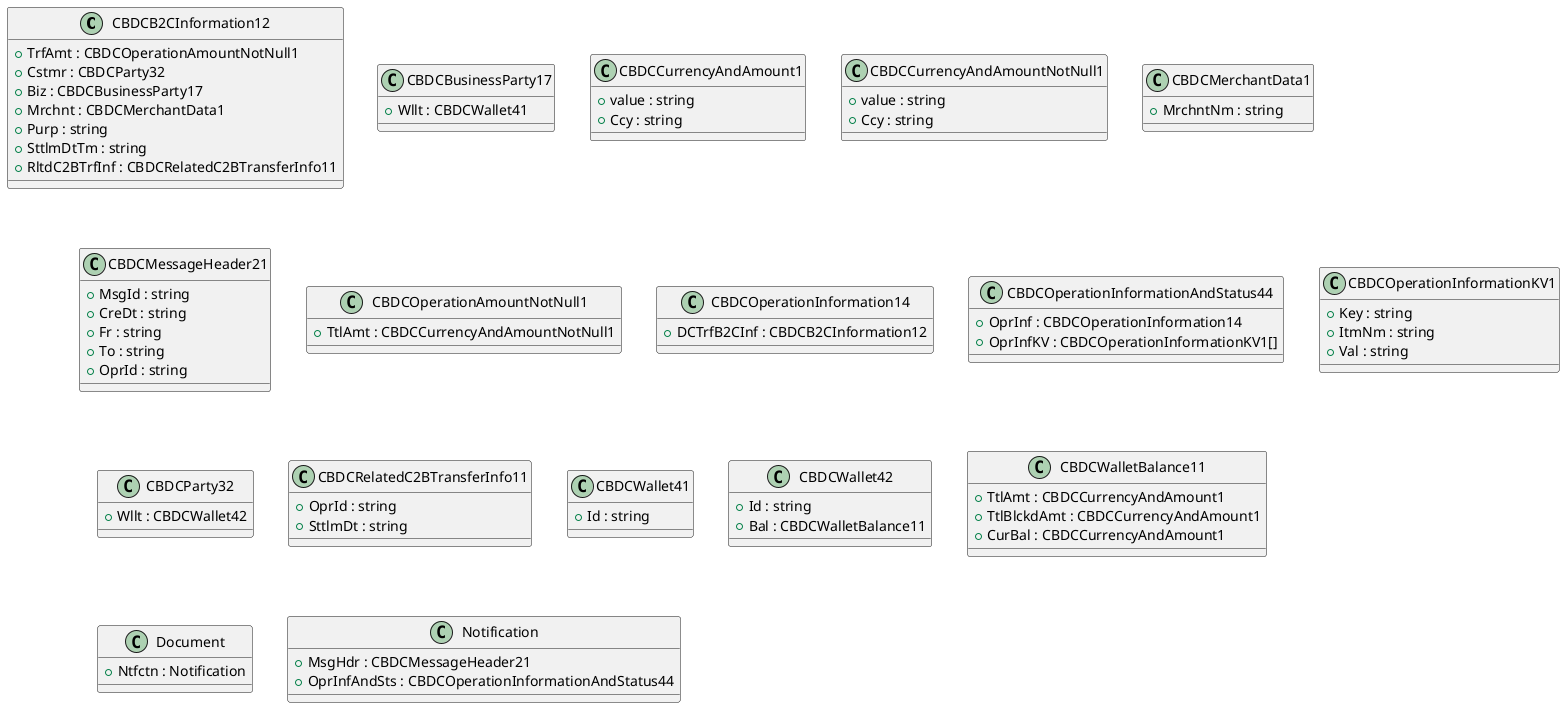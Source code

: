 @startuml

class CBDCB2CInformation12 {
    +TrfAmt : CBDCOperationAmountNotNull1
    +Cstmr : CBDCParty32
    +Biz : CBDCBusinessParty17
    +Mrchnt : CBDCMerchantData1
    +Purp : string
    +SttlmDtTm : string
    +RltdC2BTrfInf : CBDCRelatedC2BTransferInfo11
}
class CBDCBusinessParty17 {
    +Wllt : CBDCWallet41
}
class CBDCCurrencyAndAmount1 {
    +value : string
    +Ccy : string
}
class CBDCCurrencyAndAmountNotNull1 {
    +value : string
    +Ccy : string
}
class CBDCMerchantData1 {
    +MrchntNm : string
}
class CBDCMessageHeader21 {
    +MsgId : string
    +CreDt : string
    +Fr : string
    +To : string
    +OprId : string
}
class CBDCOperationAmountNotNull1 {
    +TtlAmt : CBDCCurrencyAndAmountNotNull1
}
class CBDCOperationInformation14 {
    +DCTrfB2CInf : CBDCB2CInformation12
}
class CBDCOperationInformationAndStatus44 {
    +OprInf : CBDCOperationInformation14
    +OprInfKV : CBDCOperationInformationKV1[]
}
class CBDCOperationInformationKV1 {
    +Key : string
    +ItmNm : string
    +Val : string
}
class CBDCParty32 {
    +Wllt : CBDCWallet42
}
class CBDCRelatedC2BTransferInfo11 {
    +OprId : string
    +SttlmDt : string
}
class CBDCWallet41 {
    +Id : string
}
class CBDCWallet42 {
    +Id : string
    +Bal : CBDCWalletBalance11
}
class CBDCWalletBalance11 {
    +TtlAmt : CBDCCurrencyAndAmount1
    +TtlBlckdAmt : CBDCCurrencyAndAmount1
    +CurBal : CBDCCurrencyAndAmount1
}
class Document {
    +Ntfctn : Notification
}
class Notification {
    +MsgHdr : CBDCMessageHeader21
    +OprInfAndSts : CBDCOperationInformationAndStatus44
}

@enduml
